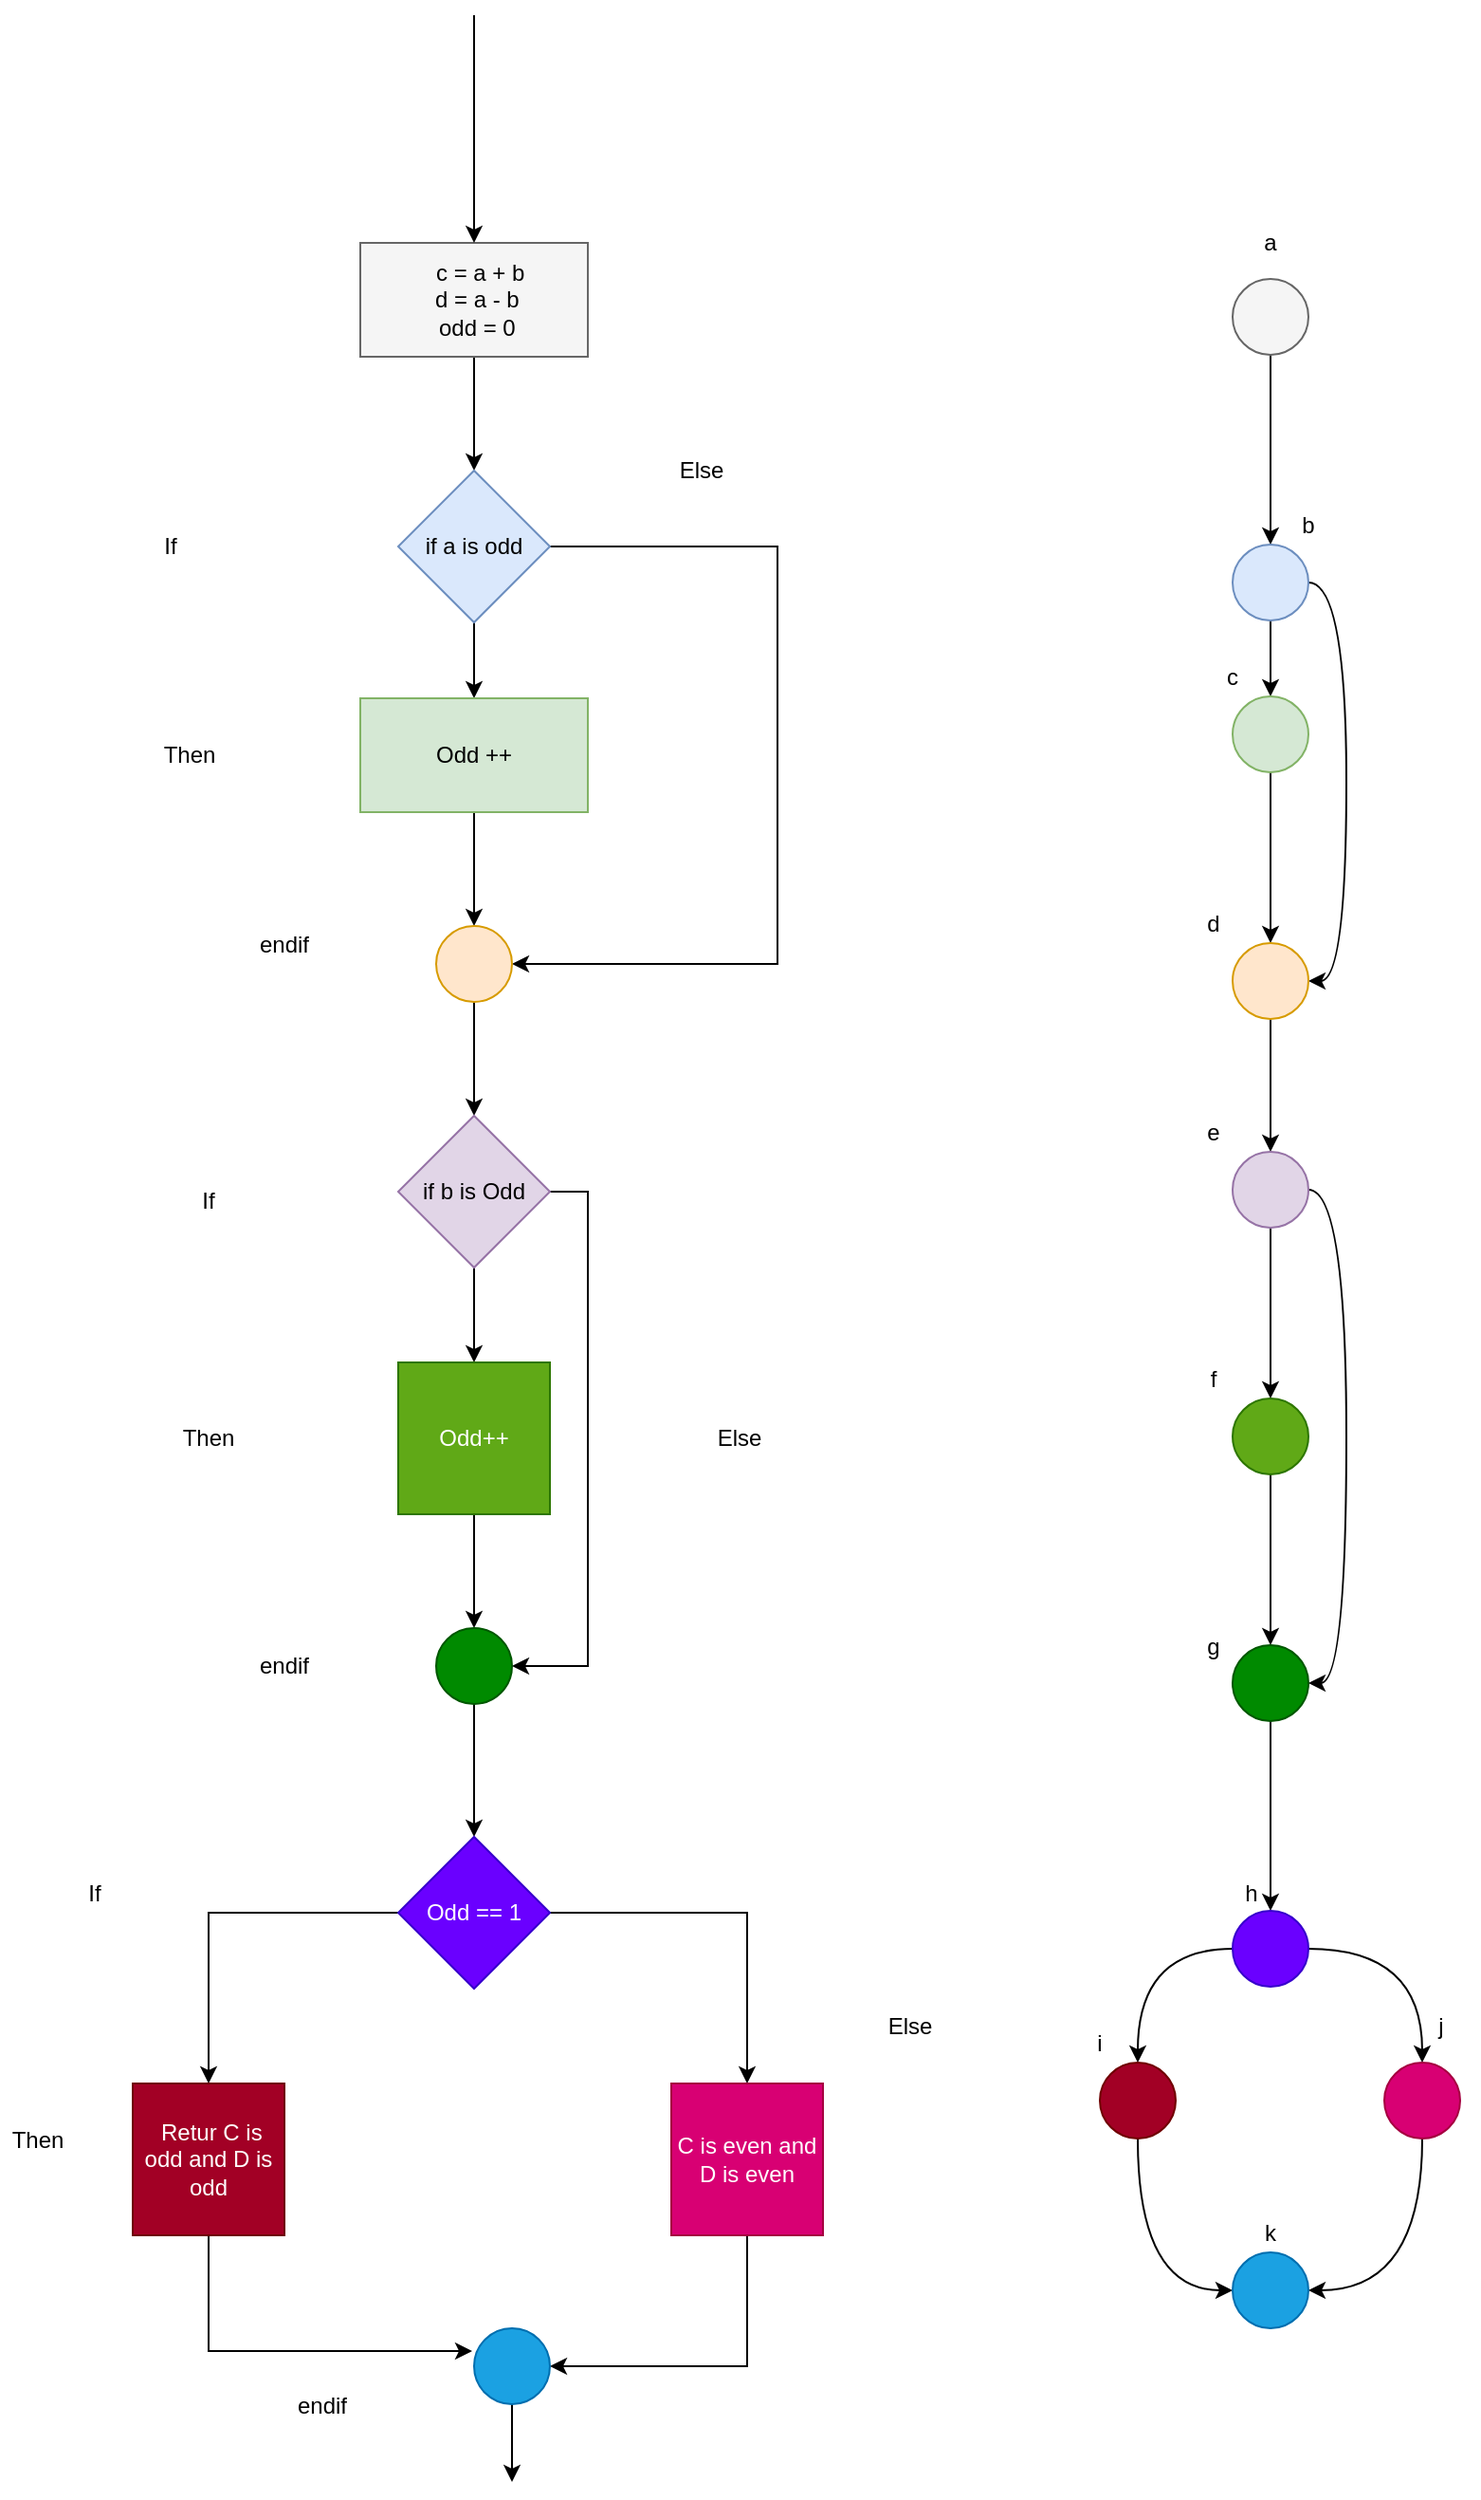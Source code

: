 <mxfile version="14.6.6" type="device"><diagram id="iv4mO-Rke_9RGS-U83uc" name="Page-1"><mxGraphModel dx="454" dy="1955" grid="1" gridSize="10" guides="1" tooltips="1" connect="1" arrows="1" fold="1" page="1" pageScale="1" pageWidth="827" pageHeight="1169" math="0" shadow="0"><root><mxCell id="0"/><mxCell id="1" parent="0"/><mxCell id="sAyQ507lGNapMCgbitHG-13" style="edgeStyle=orthogonalEdgeStyle;rounded=0;orthogonalLoop=1;jettySize=auto;html=1;exitX=0.5;exitY=1;exitDx=0;exitDy=0;entryX=0.5;entryY=0;entryDx=0;entryDy=0;" parent="1" source="sAyQ507lGNapMCgbitHG-1" target="sAyQ507lGNapMCgbitHG-3" edge="1"><mxGeometry relative="1" as="geometry"/></mxCell><mxCell id="sAyQ507lGNapMCgbitHG-1" value="" style="rounded=0;whiteSpace=wrap;html=1;fillColor=#f5f5f5;strokeColor=#666666;fontColor=#333333;" parent="1" vertex="1"><mxGeometry x="210" y="70" width="120" height="60" as="geometry"/></mxCell><mxCell id="sAyQ507lGNapMCgbitHG-2" value="&lt;div&gt;&amp;nbsp; c = a + b&lt;/div&gt;&lt;div&gt;&lt;span&gt;&amp;nbsp;d = a - b&lt;/span&gt;&lt;/div&gt;&lt;div&gt;&amp;nbsp;odd = 0&lt;/div&gt;" style="text;html=1;strokeColor=none;fillColor=none;align=center;verticalAlign=middle;whiteSpace=wrap;rounded=0;" parent="1" vertex="1"><mxGeometry x="210" y="90" width="120" height="20" as="geometry"/></mxCell><mxCell id="sAyQ507lGNapMCgbitHG-14" style="edgeStyle=orthogonalEdgeStyle;rounded=0;orthogonalLoop=1;jettySize=auto;html=1;exitX=1;exitY=0.5;exitDx=0;exitDy=0;entryX=1;entryY=0.5;entryDx=0;entryDy=0;" parent="1" source="sAyQ507lGNapMCgbitHG-3" target="sAyQ507lGNapMCgbitHG-5" edge="1"><mxGeometry relative="1" as="geometry"><Array as="points"><mxPoint x="430" y="230"/><mxPoint x="430" y="450"/></Array></mxGeometry></mxCell><mxCell id="sAyQ507lGNapMCgbitHG-15" style="edgeStyle=orthogonalEdgeStyle;rounded=0;orthogonalLoop=1;jettySize=auto;html=1;exitX=0.5;exitY=1;exitDx=0;exitDy=0;entryX=0.5;entryY=0;entryDx=0;entryDy=0;" parent="1" source="sAyQ507lGNapMCgbitHG-3" target="sAyQ507lGNapMCgbitHG-4" edge="1"><mxGeometry relative="1" as="geometry"/></mxCell><mxCell id="sAyQ507lGNapMCgbitHG-3" value="if a is odd" style="rhombus;whiteSpace=wrap;html=1;fillColor=#dae8fc;strokeColor=#6c8ebf;" parent="1" vertex="1"><mxGeometry x="230" y="190" width="80" height="80" as="geometry"/></mxCell><mxCell id="sAyQ507lGNapMCgbitHG-16" style="edgeStyle=orthogonalEdgeStyle;rounded=0;orthogonalLoop=1;jettySize=auto;html=1;exitX=0.5;exitY=1;exitDx=0;exitDy=0;entryX=0.5;entryY=0;entryDx=0;entryDy=0;" parent="1" source="sAyQ507lGNapMCgbitHG-4" target="sAyQ507lGNapMCgbitHG-5" edge="1"><mxGeometry relative="1" as="geometry"/></mxCell><mxCell id="sAyQ507lGNapMCgbitHG-4" value="Odd ++" style="rounded=0;whiteSpace=wrap;html=1;fillColor=#d5e8d4;strokeColor=#82b366;" parent="1" vertex="1"><mxGeometry x="210" y="310" width="120" height="60" as="geometry"/></mxCell><mxCell id="sAyQ507lGNapMCgbitHG-17" style="edgeStyle=orthogonalEdgeStyle;rounded=0;orthogonalLoop=1;jettySize=auto;html=1;exitX=0.5;exitY=1;exitDx=0;exitDy=0;" parent="1" source="sAyQ507lGNapMCgbitHG-5" target="sAyQ507lGNapMCgbitHG-6" edge="1"><mxGeometry relative="1" as="geometry"/></mxCell><mxCell id="sAyQ507lGNapMCgbitHG-5" value="" style="ellipse;whiteSpace=wrap;html=1;aspect=fixed;fillColor=#ffe6cc;strokeColor=#d79b00;" parent="1" vertex="1"><mxGeometry x="250" y="430" width="40" height="40" as="geometry"/></mxCell><mxCell id="sAyQ507lGNapMCgbitHG-18" style="edgeStyle=orthogonalEdgeStyle;rounded=0;orthogonalLoop=1;jettySize=auto;html=1;exitX=1;exitY=0.5;exitDx=0;exitDy=0;entryX=1;entryY=0.5;entryDx=0;entryDy=0;" parent="1" source="sAyQ507lGNapMCgbitHG-6" target="sAyQ507lGNapMCgbitHG-8" edge="1"><mxGeometry relative="1" as="geometry"/></mxCell><mxCell id="sAyQ507lGNapMCgbitHG-19" style="edgeStyle=orthogonalEdgeStyle;rounded=0;orthogonalLoop=1;jettySize=auto;html=1;exitX=0.5;exitY=1;exitDx=0;exitDy=0;entryX=0.5;entryY=0;entryDx=0;entryDy=0;" parent="1" source="sAyQ507lGNapMCgbitHG-6" target="sAyQ507lGNapMCgbitHG-7" edge="1"><mxGeometry relative="1" as="geometry"/></mxCell><mxCell id="sAyQ507lGNapMCgbitHG-6" value="if b is Odd" style="rhombus;whiteSpace=wrap;html=1;fillColor=#e1d5e7;strokeColor=#9673a6;" parent="1" vertex="1"><mxGeometry x="230" y="530" width="80" height="80" as="geometry"/></mxCell><mxCell id="sAyQ507lGNapMCgbitHG-20" style="edgeStyle=orthogonalEdgeStyle;rounded=0;orthogonalLoop=1;jettySize=auto;html=1;exitX=0.5;exitY=1;exitDx=0;exitDy=0;entryX=0.5;entryY=0;entryDx=0;entryDy=0;" parent="1" source="sAyQ507lGNapMCgbitHG-7" target="sAyQ507lGNapMCgbitHG-8" edge="1"><mxGeometry relative="1" as="geometry"><Array as="points"/></mxGeometry></mxCell><mxCell id="sAyQ507lGNapMCgbitHG-7" value="Odd++" style="whiteSpace=wrap;html=1;aspect=fixed;fillColor=#60a917;strokeColor=#2D7600;fontColor=#ffffff;" parent="1" vertex="1"><mxGeometry x="230" y="660" width="80" height="80" as="geometry"/></mxCell><mxCell id="sAyQ507lGNapMCgbitHG-21" style="edgeStyle=orthogonalEdgeStyle;rounded=0;orthogonalLoop=1;jettySize=auto;html=1;exitX=0.5;exitY=1;exitDx=0;exitDy=0;entryX=0.5;entryY=0;entryDx=0;entryDy=0;" parent="1" source="sAyQ507lGNapMCgbitHG-8" target="sAyQ507lGNapMCgbitHG-9" edge="1"><mxGeometry relative="1" as="geometry"/></mxCell><mxCell id="sAyQ507lGNapMCgbitHG-8" value="" style="ellipse;whiteSpace=wrap;html=1;aspect=fixed;fillColor=#008a00;strokeColor=#005700;fontColor=#ffffff;" parent="1" vertex="1"><mxGeometry x="250" y="800" width="40" height="40" as="geometry"/></mxCell><mxCell id="sAyQ507lGNapMCgbitHG-22" style="edgeStyle=orthogonalEdgeStyle;rounded=0;orthogonalLoop=1;jettySize=auto;html=1;exitX=1;exitY=0.5;exitDx=0;exitDy=0;entryX=0.5;entryY=0;entryDx=0;entryDy=0;" parent="1" source="sAyQ507lGNapMCgbitHG-9" target="sAyQ507lGNapMCgbitHG-11" edge="1"><mxGeometry relative="1" as="geometry"/></mxCell><mxCell id="sAyQ507lGNapMCgbitHG-23" style="edgeStyle=orthogonalEdgeStyle;rounded=0;orthogonalLoop=1;jettySize=auto;html=1;exitX=0;exitY=0.5;exitDx=0;exitDy=0;entryX=0.5;entryY=0;entryDx=0;entryDy=0;" parent="1" source="sAyQ507lGNapMCgbitHG-9" target="sAyQ507lGNapMCgbitHG-10" edge="1"><mxGeometry relative="1" as="geometry"/></mxCell><mxCell id="sAyQ507lGNapMCgbitHG-9" value="Odd == 1" style="rhombus;whiteSpace=wrap;html=1;fillColor=#6a00ff;strokeColor=#3700CC;fontColor=#ffffff;" parent="1" vertex="1"><mxGeometry x="230" y="910" width="80" height="80" as="geometry"/></mxCell><mxCell id="sAyQ507lGNapMCgbitHG-25" style="edgeStyle=orthogonalEdgeStyle;rounded=0;orthogonalLoop=1;jettySize=auto;html=1;exitX=0.5;exitY=1;exitDx=0;exitDy=0;entryX=-0.025;entryY=0.3;entryDx=0;entryDy=0;entryPerimeter=0;" parent="1" source="sAyQ507lGNapMCgbitHG-10" target="sAyQ507lGNapMCgbitHG-12" edge="1"><mxGeometry relative="1" as="geometry"/></mxCell><mxCell id="sAyQ507lGNapMCgbitHG-10" value="&amp;nbsp;Retur C is odd and D is odd" style="whiteSpace=wrap;html=1;aspect=fixed;fillColor=#a20025;strokeColor=#6F0000;fontColor=#ffffff;" parent="1" vertex="1"><mxGeometry x="90" y="1040" width="80" height="80" as="geometry"/></mxCell><mxCell id="sAyQ507lGNapMCgbitHG-24" style="edgeStyle=orthogonalEdgeStyle;rounded=0;orthogonalLoop=1;jettySize=auto;html=1;exitX=0.5;exitY=1;exitDx=0;exitDy=0;entryX=1;entryY=0.5;entryDx=0;entryDy=0;" parent="1" source="sAyQ507lGNapMCgbitHG-11" target="sAyQ507lGNapMCgbitHG-12" edge="1"><mxGeometry relative="1" as="geometry"/></mxCell><mxCell id="sAyQ507lGNapMCgbitHG-11" value="C is even and D is even" style="whiteSpace=wrap;html=1;aspect=fixed;fillColor=#d80073;strokeColor=#A50040;fontColor=#ffffff;" parent="1" vertex="1"><mxGeometry x="374" y="1040" width="80" height="80" as="geometry"/></mxCell><mxCell id="sAyQ507lGNapMCgbitHG-26" style="edgeStyle=orthogonalEdgeStyle;rounded=0;orthogonalLoop=1;jettySize=auto;html=1;exitX=0.5;exitY=1;exitDx=0;exitDy=0;" parent="1" source="sAyQ507lGNapMCgbitHG-12" edge="1"><mxGeometry relative="1" as="geometry"><mxPoint x="290" y="1250" as="targetPoint"/></mxGeometry></mxCell><mxCell id="sAyQ507lGNapMCgbitHG-12" value="" style="ellipse;whiteSpace=wrap;html=1;aspect=fixed;fillColor=#1ba1e2;strokeColor=#006EAF;fontColor=#ffffff;" parent="1" vertex="1"><mxGeometry x="270" y="1169" width="40" height="40" as="geometry"/></mxCell><mxCell id="sAyQ507lGNapMCgbitHG-27" value="" style="endArrow=classic;html=1;entryX=0.5;entryY=0;entryDx=0;entryDy=0;" parent="1" target="sAyQ507lGNapMCgbitHG-1" edge="1"><mxGeometry width="50" height="50" relative="1" as="geometry"><mxPoint x="270" y="-50" as="sourcePoint"/><mxPoint x="320" y="80" as="targetPoint"/></mxGeometry></mxCell><mxCell id="sAyQ507lGNapMCgbitHG-28" value="If" style="text;html=1;strokeColor=none;fillColor=none;align=center;verticalAlign=middle;whiteSpace=wrap;rounded=0;" parent="1" vertex="1"><mxGeometry x="90" y="220" width="40" height="20" as="geometry"/></mxCell><mxCell id="sAyQ507lGNapMCgbitHG-29" value="If" style="text;html=1;strokeColor=none;fillColor=none;align=center;verticalAlign=middle;whiteSpace=wrap;rounded=0;" parent="1" vertex="1"><mxGeometry x="110" y="565" width="40" height="20" as="geometry"/></mxCell><mxCell id="sAyQ507lGNapMCgbitHG-30" value="If" style="text;html=1;strokeColor=none;fillColor=none;align=center;verticalAlign=middle;whiteSpace=wrap;rounded=0;" parent="1" vertex="1"><mxGeometry x="50" y="930" width="40" height="20" as="geometry"/></mxCell><mxCell id="sAyQ507lGNapMCgbitHG-31" value="Then" style="text;html=1;strokeColor=none;fillColor=none;align=center;verticalAlign=middle;whiteSpace=wrap;rounded=0;" parent="1" vertex="1"><mxGeometry x="100" y="330" width="40" height="20" as="geometry"/></mxCell><mxCell id="sAyQ507lGNapMCgbitHG-32" value="Then" style="text;html=1;strokeColor=none;fillColor=none;align=center;verticalAlign=middle;whiteSpace=wrap;rounded=0;" parent="1" vertex="1"><mxGeometry x="110" y="690" width="40" height="20" as="geometry"/></mxCell><mxCell id="sAyQ507lGNapMCgbitHG-33" value="Then" style="text;html=1;strokeColor=none;fillColor=none;align=center;verticalAlign=middle;whiteSpace=wrap;rounded=0;" parent="1" vertex="1"><mxGeometry x="20" y="1060" width="40" height="20" as="geometry"/></mxCell><mxCell id="sAyQ507lGNapMCgbitHG-34" value="Else" style="text;html=1;strokeColor=none;fillColor=none;align=center;verticalAlign=middle;whiteSpace=wrap;rounded=0;" parent="1" vertex="1"><mxGeometry x="370" y="180" width="40" height="20" as="geometry"/></mxCell><mxCell id="sAyQ507lGNapMCgbitHG-35" value="Else" style="text;html=1;strokeColor=none;fillColor=none;align=center;verticalAlign=middle;whiteSpace=wrap;rounded=0;" parent="1" vertex="1"><mxGeometry x="390" y="690" width="40" height="20" as="geometry"/></mxCell><mxCell id="sAyQ507lGNapMCgbitHG-36" value="Else" style="text;html=1;strokeColor=none;fillColor=none;align=center;verticalAlign=middle;whiteSpace=wrap;rounded=0;" parent="1" vertex="1"><mxGeometry x="480" y="1000" width="40" height="20" as="geometry"/></mxCell><mxCell id="sAyQ507lGNapMCgbitHG-37" value="endif" style="text;html=1;strokeColor=none;fillColor=none;align=center;verticalAlign=middle;whiteSpace=wrap;rounded=0;" parent="1" vertex="1"><mxGeometry x="150" y="430" width="40" height="20" as="geometry"/></mxCell><mxCell id="sAyQ507lGNapMCgbitHG-38" value="endif" style="text;html=1;strokeColor=none;fillColor=none;align=center;verticalAlign=middle;whiteSpace=wrap;rounded=0;" parent="1" vertex="1"><mxGeometry x="150" y="810" width="40" height="20" as="geometry"/></mxCell><mxCell id="sAyQ507lGNapMCgbitHG-39" value="endif" style="text;html=1;strokeColor=none;fillColor=none;align=center;verticalAlign=middle;whiteSpace=wrap;rounded=0;" parent="1" vertex="1"><mxGeometry x="170" y="1200" width="40" height="20" as="geometry"/></mxCell><mxCell id="UHAbNARUZirm_htQFVMr-6" style="edgeStyle=orthogonalEdgeStyle;rounded=0;orthogonalLoop=1;jettySize=auto;html=1;exitX=0.5;exitY=1;exitDx=0;exitDy=0;" edge="1" parent="1" source="UHAbNARUZirm_htQFVMr-1" target="UHAbNARUZirm_htQFVMr-2"><mxGeometry relative="1" as="geometry"/></mxCell><mxCell id="UHAbNARUZirm_htQFVMr-1" value="" style="ellipse;whiteSpace=wrap;html=1;aspect=fixed;fillColor=#f5f5f5;strokeColor=#666666;fontColor=#333333;" vertex="1" parent="1"><mxGeometry x="670" y="89" width="40" height="40" as="geometry"/></mxCell><mxCell id="UHAbNARUZirm_htQFVMr-7" style="edgeStyle=orthogonalEdgeStyle;rounded=0;orthogonalLoop=1;jettySize=auto;html=1;exitX=1;exitY=0.5;exitDx=0;exitDy=0;entryX=1;entryY=0.5;entryDx=0;entryDy=0;curved=1;" edge="1" parent="1" source="UHAbNARUZirm_htQFVMr-2" target="UHAbNARUZirm_htQFVMr-4"><mxGeometry relative="1" as="geometry"/></mxCell><mxCell id="UHAbNARUZirm_htQFVMr-8" style="edgeStyle=orthogonalEdgeStyle;rounded=0;orthogonalLoop=1;jettySize=auto;html=1;exitX=0.5;exitY=1;exitDx=0;exitDy=0;entryX=0.5;entryY=0;entryDx=0;entryDy=0;" edge="1" parent="1" source="UHAbNARUZirm_htQFVMr-2" target="UHAbNARUZirm_htQFVMr-3"><mxGeometry relative="1" as="geometry"/></mxCell><mxCell id="UHAbNARUZirm_htQFVMr-2" value="" style="ellipse;whiteSpace=wrap;html=1;aspect=fixed;fillColor=#dae8fc;strokeColor=#6c8ebf;" vertex="1" parent="1"><mxGeometry x="670" y="229" width="40" height="40" as="geometry"/></mxCell><mxCell id="UHAbNARUZirm_htQFVMr-9" style="edgeStyle=orthogonalEdgeStyle;rounded=0;orthogonalLoop=1;jettySize=auto;html=1;exitX=0.5;exitY=1;exitDx=0;exitDy=0;entryX=0.5;entryY=0;entryDx=0;entryDy=0;" edge="1" parent="1" source="UHAbNARUZirm_htQFVMr-3" target="UHAbNARUZirm_htQFVMr-4"><mxGeometry relative="1" as="geometry"/></mxCell><mxCell id="UHAbNARUZirm_htQFVMr-3" value="" style="ellipse;whiteSpace=wrap;html=1;aspect=fixed;fillColor=#d5e8d4;strokeColor=#82b366;" vertex="1" parent="1"><mxGeometry x="670" y="309" width="40" height="40" as="geometry"/></mxCell><mxCell id="UHAbNARUZirm_htQFVMr-10" style="edgeStyle=orthogonalEdgeStyle;rounded=0;orthogonalLoop=1;jettySize=auto;html=1;exitX=0.5;exitY=1;exitDx=0;exitDy=0;entryX=0.5;entryY=0;entryDx=0;entryDy=0;" edge="1" parent="1" source="UHAbNARUZirm_htQFVMr-4" target="UHAbNARUZirm_htQFVMr-5"><mxGeometry relative="1" as="geometry"/></mxCell><mxCell id="UHAbNARUZirm_htQFVMr-4" value="" style="ellipse;whiteSpace=wrap;html=1;aspect=fixed;fillColor=#ffe6cc;strokeColor=#d79b00;" vertex="1" parent="1"><mxGeometry x="670" y="439" width="40" height="40" as="geometry"/></mxCell><mxCell id="UHAbNARUZirm_htQFVMr-12" style="edgeStyle=orthogonalEdgeStyle;rounded=0;orthogonalLoop=1;jettySize=auto;html=1;exitX=0.5;exitY=1;exitDx=0;exitDy=0;entryX=0.5;entryY=0;entryDx=0;entryDy=0;" edge="1" parent="1" source="UHAbNARUZirm_htQFVMr-5" target="UHAbNARUZirm_htQFVMr-11"><mxGeometry relative="1" as="geometry"/></mxCell><mxCell id="UHAbNARUZirm_htQFVMr-15" style="edgeStyle=orthogonalEdgeStyle;rounded=0;orthogonalLoop=1;jettySize=auto;html=1;exitX=1;exitY=0.5;exitDx=0;exitDy=0;entryX=1;entryY=0.5;entryDx=0;entryDy=0;curved=1;" edge="1" parent="1" source="UHAbNARUZirm_htQFVMr-5" target="UHAbNARUZirm_htQFVMr-13"><mxGeometry relative="1" as="geometry"/></mxCell><mxCell id="UHAbNARUZirm_htQFVMr-5" value="" style="ellipse;whiteSpace=wrap;html=1;aspect=fixed;fillColor=#e1d5e7;strokeColor=#9673a6;" vertex="1" parent="1"><mxGeometry x="670" y="549" width="40" height="40" as="geometry"/></mxCell><mxCell id="UHAbNARUZirm_htQFVMr-14" style="edgeStyle=orthogonalEdgeStyle;rounded=0;orthogonalLoop=1;jettySize=auto;html=1;exitX=0.5;exitY=1;exitDx=0;exitDy=0;" edge="1" parent="1" source="UHAbNARUZirm_htQFVMr-11" target="UHAbNARUZirm_htQFVMr-13"><mxGeometry relative="1" as="geometry"/></mxCell><mxCell id="UHAbNARUZirm_htQFVMr-11" value="" style="ellipse;whiteSpace=wrap;html=1;aspect=fixed;fillColor=#60a917;strokeColor=#2D7600;fontColor=#ffffff;" vertex="1" parent="1"><mxGeometry x="670" y="679" width="40" height="40" as="geometry"/></mxCell><mxCell id="UHAbNARUZirm_htQFVMr-17" style="edgeStyle=orthogonalEdgeStyle;rounded=0;orthogonalLoop=1;jettySize=auto;html=1;exitX=0.5;exitY=1;exitDx=0;exitDy=0;entryX=0.5;entryY=0;entryDx=0;entryDy=0;" edge="1" parent="1" source="UHAbNARUZirm_htQFVMr-13" target="UHAbNARUZirm_htQFVMr-16"><mxGeometry relative="1" as="geometry"/></mxCell><mxCell id="UHAbNARUZirm_htQFVMr-13" value="" style="ellipse;whiteSpace=wrap;html=1;aspect=fixed;fillColor=#008a00;strokeColor=#005700;fontColor=#ffffff;" vertex="1" parent="1"><mxGeometry x="670" y="809" width="40" height="40" as="geometry"/></mxCell><mxCell id="UHAbNARUZirm_htQFVMr-19" style="edgeStyle=orthogonalEdgeStyle;rounded=0;orthogonalLoop=1;jettySize=auto;html=1;exitX=0;exitY=0.5;exitDx=0;exitDy=0;entryX=0.5;entryY=0;entryDx=0;entryDy=0;curved=1;" edge="1" parent="1" source="UHAbNARUZirm_htQFVMr-16" target="UHAbNARUZirm_htQFVMr-18"><mxGeometry relative="1" as="geometry"/></mxCell><mxCell id="UHAbNARUZirm_htQFVMr-21" style="edgeStyle=orthogonalEdgeStyle;rounded=0;orthogonalLoop=1;jettySize=auto;html=1;exitX=1;exitY=0.5;exitDx=0;exitDy=0;curved=1;" edge="1" parent="1" source="UHAbNARUZirm_htQFVMr-16" target="UHAbNARUZirm_htQFVMr-20"><mxGeometry relative="1" as="geometry"/></mxCell><mxCell id="UHAbNARUZirm_htQFVMr-16" value="" style="ellipse;whiteSpace=wrap;html=1;aspect=fixed;fillColor=#6a00ff;strokeColor=#3700CC;fontColor=#ffffff;" vertex="1" parent="1"><mxGeometry x="670" y="949" width="40" height="40" as="geometry"/></mxCell><mxCell id="UHAbNARUZirm_htQFVMr-23" style="edgeStyle=orthogonalEdgeStyle;curved=1;rounded=0;orthogonalLoop=1;jettySize=auto;html=1;exitX=0.5;exitY=1;exitDx=0;exitDy=0;entryX=0;entryY=0.5;entryDx=0;entryDy=0;" edge="1" parent="1" source="UHAbNARUZirm_htQFVMr-18" target="UHAbNARUZirm_htQFVMr-22"><mxGeometry relative="1" as="geometry"/></mxCell><mxCell id="UHAbNARUZirm_htQFVMr-18" value="" style="ellipse;whiteSpace=wrap;html=1;aspect=fixed;fillColor=#a20025;strokeColor=#6F0000;fontColor=#ffffff;" vertex="1" parent="1"><mxGeometry x="600" y="1029" width="40" height="40" as="geometry"/></mxCell><mxCell id="UHAbNARUZirm_htQFVMr-24" style="edgeStyle=orthogonalEdgeStyle;curved=1;rounded=0;orthogonalLoop=1;jettySize=auto;html=1;exitX=0.5;exitY=1;exitDx=0;exitDy=0;entryX=1;entryY=0.5;entryDx=0;entryDy=0;" edge="1" parent="1" source="UHAbNARUZirm_htQFVMr-20" target="UHAbNARUZirm_htQFVMr-22"><mxGeometry relative="1" as="geometry"/></mxCell><mxCell id="UHAbNARUZirm_htQFVMr-20" value="" style="ellipse;whiteSpace=wrap;html=1;aspect=fixed;fillColor=#d80073;strokeColor=#A50040;fontColor=#ffffff;" vertex="1" parent="1"><mxGeometry x="750" y="1029" width="40" height="40" as="geometry"/></mxCell><mxCell id="UHAbNARUZirm_htQFVMr-22" value="" style="ellipse;whiteSpace=wrap;html=1;aspect=fixed;fillColor=#1ba1e2;strokeColor=#006EAF;fontColor=#ffffff;" vertex="1" parent="1"><mxGeometry x="670" y="1129" width="40" height="40" as="geometry"/></mxCell><mxCell id="UHAbNARUZirm_htQFVMr-25" value="a" style="text;html=1;strokeColor=none;fillColor=none;align=center;verticalAlign=middle;whiteSpace=wrap;rounded=0;" vertex="1" parent="1"><mxGeometry x="670" y="60" width="40" height="20" as="geometry"/></mxCell><mxCell id="UHAbNARUZirm_htQFVMr-26" value="b" style="text;html=1;strokeColor=none;fillColor=none;align=center;verticalAlign=middle;whiteSpace=wrap;rounded=0;" vertex="1" parent="1"><mxGeometry x="690" y="209" width="40" height="20" as="geometry"/></mxCell><mxCell id="UHAbNARUZirm_htQFVMr-27" value="c" style="text;html=1;strokeColor=none;fillColor=none;align=center;verticalAlign=middle;whiteSpace=wrap;rounded=0;" vertex="1" parent="1"><mxGeometry x="650" y="289" width="40" height="20" as="geometry"/></mxCell><mxCell id="UHAbNARUZirm_htQFVMr-28" value="d" style="text;html=1;strokeColor=none;fillColor=none;align=center;verticalAlign=middle;whiteSpace=wrap;rounded=0;" vertex="1" parent="1"><mxGeometry x="640" y="419" width="40" height="20" as="geometry"/></mxCell><mxCell id="UHAbNARUZirm_htQFVMr-30" value="e" style="text;html=1;strokeColor=none;fillColor=none;align=center;verticalAlign=middle;whiteSpace=wrap;rounded=0;" vertex="1" parent="1"><mxGeometry x="640" y="529" width="40" height="20" as="geometry"/></mxCell><mxCell id="UHAbNARUZirm_htQFVMr-31" value="f" style="text;html=1;strokeColor=none;fillColor=none;align=center;verticalAlign=middle;whiteSpace=wrap;rounded=0;" vertex="1" parent="1"><mxGeometry x="640" y="659" width="40" height="20" as="geometry"/></mxCell><mxCell id="UHAbNARUZirm_htQFVMr-32" value="g" style="text;html=1;strokeColor=none;fillColor=none;align=center;verticalAlign=middle;whiteSpace=wrap;rounded=0;" vertex="1" parent="1"><mxGeometry x="640" y="800" width="40" height="20" as="geometry"/></mxCell><mxCell id="UHAbNARUZirm_htQFVMr-33" value="h" style="text;html=1;strokeColor=none;fillColor=none;align=center;verticalAlign=middle;whiteSpace=wrap;rounded=0;" vertex="1" parent="1"><mxGeometry x="660" y="930" width="40" height="20" as="geometry"/></mxCell><mxCell id="UHAbNARUZirm_htQFVMr-34" value="i" style="text;html=1;strokeColor=none;fillColor=none;align=center;verticalAlign=middle;whiteSpace=wrap;rounded=0;" vertex="1" parent="1"><mxGeometry x="580" y="1009" width="40" height="20" as="geometry"/></mxCell><mxCell id="UHAbNARUZirm_htQFVMr-35" value="j" style="text;html=1;strokeColor=none;fillColor=none;align=center;verticalAlign=middle;whiteSpace=wrap;rounded=0;" vertex="1" parent="1"><mxGeometry x="760" y="1000" width="40" height="20" as="geometry"/></mxCell><mxCell id="UHAbNARUZirm_htQFVMr-36" value="k" style="text;html=1;strokeColor=none;fillColor=none;align=center;verticalAlign=middle;whiteSpace=wrap;rounded=0;" vertex="1" parent="1"><mxGeometry x="670" y="1109" width="40" height="20" as="geometry"/></mxCell></root></mxGraphModel></diagram></mxfile>